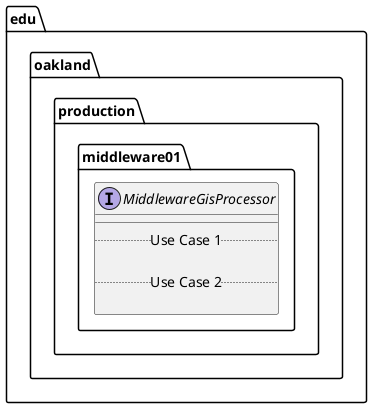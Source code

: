 @startuml MiddlewareGisProcessor

package edu.oakland.production.middleware01 {
    interface MiddlewareGisProcessor {
        __
        .. Use Case 1 ..

        .. Use Case 2 ..

    }
}

@enduml